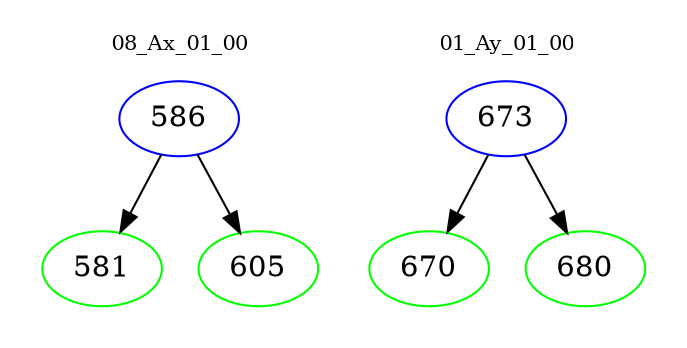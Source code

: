 digraph{
subgraph cluster_0 {
color = white
label = "08_Ax_01_00";
fontsize=10;
T0_586 [label="586", color="blue"]
T0_586 -> T0_581 [color="black"]
T0_581 [label="581", color="green"]
T0_586 -> T0_605 [color="black"]
T0_605 [label="605", color="green"]
}
subgraph cluster_1 {
color = white
label = "01_Ay_01_00";
fontsize=10;
T1_673 [label="673", color="blue"]
T1_673 -> T1_670 [color="black"]
T1_670 [label="670", color="green"]
T1_673 -> T1_680 [color="black"]
T1_680 [label="680", color="green"]
}
}
